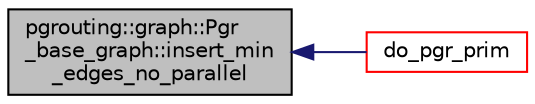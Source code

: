 digraph "pgrouting::graph::Pgr_base_graph::insert_min_edges_no_parallel"
{
  edge [fontname="Helvetica",fontsize="10",labelfontname="Helvetica",labelfontsize="10"];
  node [fontname="Helvetica",fontsize="10",shape=record];
  rankdir="LR";
  Node168 [label="pgrouting::graph::Pgr\l_base_graph::insert_min\l_edges_no_parallel",height=0.2,width=0.4,color="black", fillcolor="grey75", style="filled", fontcolor="black"];
  Node168 -> Node169 [dir="back",color="midnightblue",fontsize="10",style="solid",fontname="Helvetica"];
  Node169 [label="do_pgr_prim",height=0.2,width=0.4,color="red", fillcolor="white", style="filled",URL="$prim__driver_8h.html#afe194ae196674430cbad700f04f260bd"];
}
